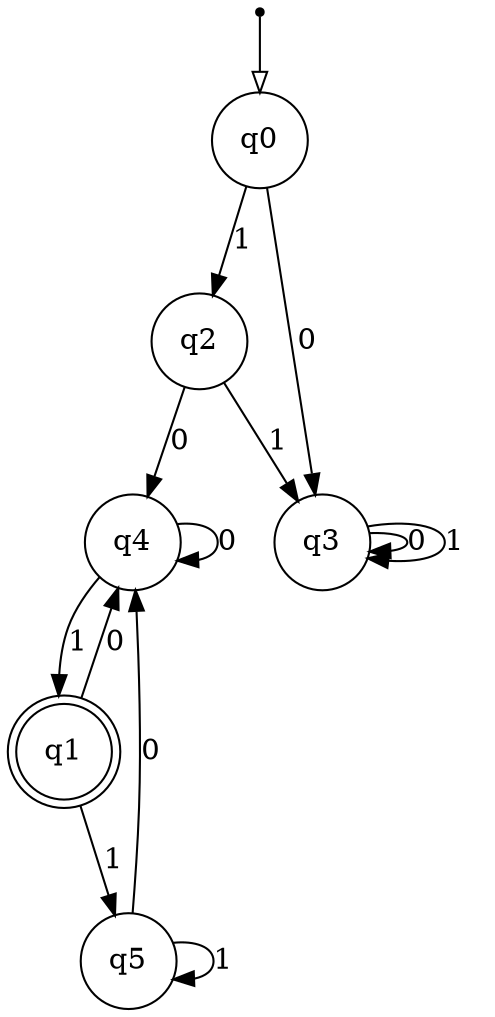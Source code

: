 digraph {
  node [shape=point]; __start;
  node [shape = circle]; q0;
  node [shape = doublecircle]; q1;
  node [shape = circle]; q2;
  node [shape = circle]; q3;
  node [shape = circle]; q4;
  node [shape = circle]; q5;

  __start -> q0 [arrowhead = empty];
  q0 -> q3 [label = "0"];
  q0 -> q2 [label = "1"];
  q1 -> q4 [label = "0"];
  q1 -> q5 [label = "1"];
  q2 -> q4 [label = "0"];
  q2 -> q3 [label = "1"];
  q3 -> q3 [label = "0"];
  q3 -> q3 [label = "1"];
  q4 -> q4 [label = "0"];
  q4 -> q1 [label = "1"];
  q5 -> q4 [label = "0"];
  q5 -> q5 [label = "1"];
}